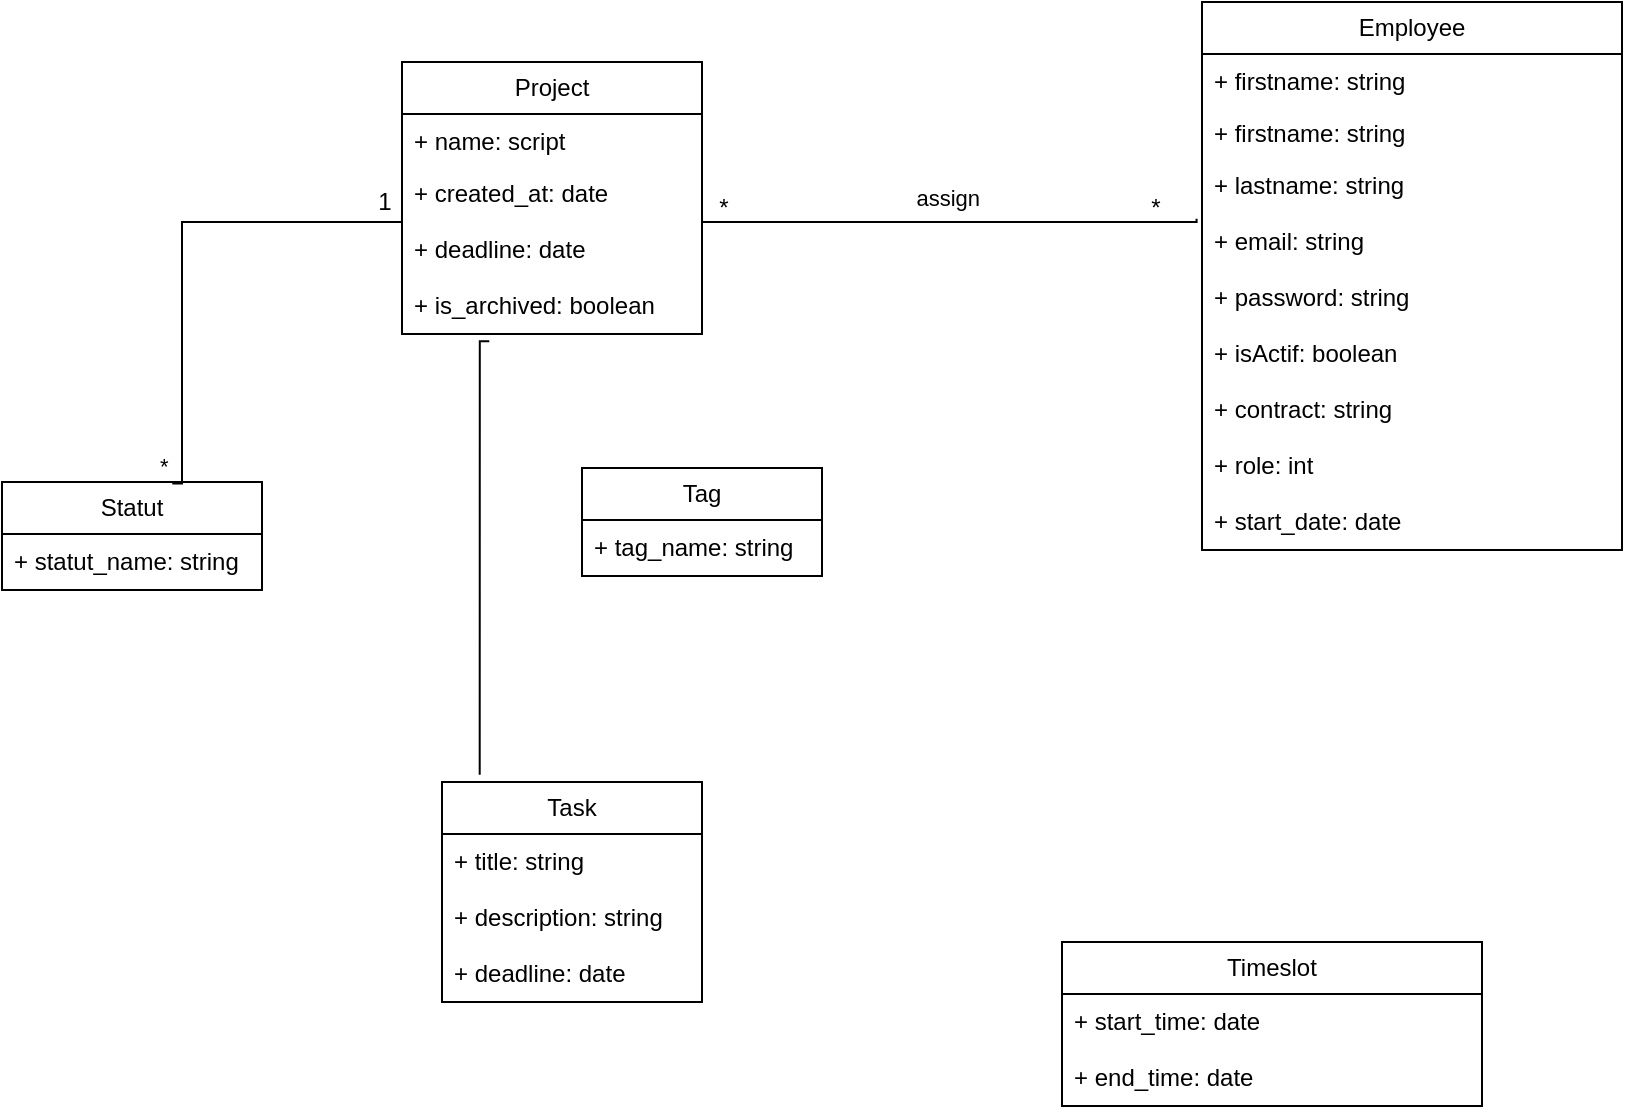 <mxfile version="26.0.11">
  <diagram id="C5RBs43oDa-KdzZeNtuy" name="Page-1">
    <mxGraphModel dx="1290" dy="556" grid="1" gridSize="10" guides="1" tooltips="1" connect="1" arrows="1" fold="1" page="1" pageScale="1" pageWidth="827" pageHeight="1169" math="0" shadow="0">
      <root>
        <mxCell id="WIyWlLk6GJQsqaUBKTNV-0" />
        <mxCell id="WIyWlLk6GJQsqaUBKTNV-1" parent="WIyWlLk6GJQsqaUBKTNV-0" />
        <mxCell id="kQoDp-DeA303PuCBQzwz-1" value="Project" style="swimlane;fontStyle=0;childLayout=stackLayout;horizontal=1;startSize=26;fillColor=none;horizontalStack=0;resizeParent=1;resizeParentMax=0;resizeLast=0;collapsible=1;marginBottom=0;whiteSpace=wrap;html=1;" vertex="1" parent="WIyWlLk6GJQsqaUBKTNV-1">
          <mxGeometry x="200" y="40" width="150" height="136" as="geometry" />
        </mxCell>
        <mxCell id="kQoDp-DeA303PuCBQzwz-2" value="+ name: script" style="text;strokeColor=none;fillColor=none;align=left;verticalAlign=top;spacingLeft=4;spacingRight=4;overflow=hidden;rotatable=0;points=[[0,0.5],[1,0.5]];portConstraint=eastwest;whiteSpace=wrap;html=1;" vertex="1" parent="kQoDp-DeA303PuCBQzwz-1">
          <mxGeometry y="26" width="150" height="26" as="geometry" />
        </mxCell>
        <mxCell id="kQoDp-DeA303PuCBQzwz-7" value="+ created_at: date" style="text;strokeColor=none;fillColor=none;align=left;verticalAlign=top;spacingLeft=4;spacingRight=4;overflow=hidden;rotatable=0;points=[[0,0.5],[1,0.5]];portConstraint=eastwest;whiteSpace=wrap;html=1;" vertex="1" parent="kQoDp-DeA303PuCBQzwz-1">
          <mxGeometry y="52" width="150" height="28" as="geometry" />
        </mxCell>
        <mxCell id="kQoDp-DeA303PuCBQzwz-8" value="+ deadline: date" style="text;strokeColor=none;fillColor=none;align=left;verticalAlign=top;spacingLeft=4;spacingRight=4;overflow=hidden;rotatable=0;points=[[0,0.5],[1,0.5]];portConstraint=eastwest;whiteSpace=wrap;html=1;" vertex="1" parent="kQoDp-DeA303PuCBQzwz-1">
          <mxGeometry y="80" width="150" height="28" as="geometry" />
        </mxCell>
        <mxCell id="kQoDp-DeA303PuCBQzwz-3" value="+ is_archived: boolean" style="text;strokeColor=none;fillColor=none;align=left;verticalAlign=top;spacingLeft=4;spacingRight=4;overflow=hidden;rotatable=0;points=[[0,0.5],[1,0.5]];portConstraint=eastwest;whiteSpace=wrap;html=1;" vertex="1" parent="kQoDp-DeA303PuCBQzwz-1">
          <mxGeometry y="108" width="150" height="28" as="geometry" />
        </mxCell>
        <mxCell id="kQoDp-DeA303PuCBQzwz-9" value="Employee" style="swimlane;fontStyle=0;childLayout=stackLayout;horizontal=1;startSize=26;fillColor=none;horizontalStack=0;resizeParent=1;resizeParentMax=0;resizeLast=0;collapsible=1;marginBottom=0;whiteSpace=wrap;html=1;" vertex="1" parent="WIyWlLk6GJQsqaUBKTNV-1">
          <mxGeometry x="600" y="10" width="210" height="274" as="geometry" />
        </mxCell>
        <mxCell id="kQoDp-DeA303PuCBQzwz-58" value="+ firstname: string" style="text;strokeColor=none;fillColor=none;align=left;verticalAlign=top;spacingLeft=4;spacingRight=4;overflow=hidden;rotatable=0;points=[[0,0.5],[1,0.5]];portConstraint=eastwest;whiteSpace=wrap;html=1;" vertex="1" parent="kQoDp-DeA303PuCBQzwz-9">
          <mxGeometry y="26" width="210" height="26" as="geometry" />
        </mxCell>
        <mxCell id="kQoDp-DeA303PuCBQzwz-10" value="+ firstname: string" style="text;strokeColor=none;fillColor=none;align=left;verticalAlign=top;spacingLeft=4;spacingRight=4;overflow=hidden;rotatable=0;points=[[0,0.5],[1,0.5]];portConstraint=eastwest;whiteSpace=wrap;html=1;" vertex="1" parent="kQoDp-DeA303PuCBQzwz-9">
          <mxGeometry y="52" width="210" height="26" as="geometry" />
        </mxCell>
        <mxCell id="kQoDp-DeA303PuCBQzwz-17" value="+ lastname: string" style="text;strokeColor=none;fillColor=none;align=left;verticalAlign=top;spacingLeft=4;spacingRight=4;overflow=hidden;rotatable=0;points=[[0,0.5],[1,0.5]];portConstraint=eastwest;whiteSpace=wrap;html=1;" vertex="1" parent="kQoDp-DeA303PuCBQzwz-9">
          <mxGeometry y="78" width="210" height="28" as="geometry" />
        </mxCell>
        <mxCell id="kQoDp-DeA303PuCBQzwz-11" value="+ email: string" style="text;strokeColor=none;fillColor=none;align=left;verticalAlign=top;spacingLeft=4;spacingRight=4;overflow=hidden;rotatable=0;points=[[0,0.5],[1,0.5]];portConstraint=eastwest;whiteSpace=wrap;html=1;" vertex="1" parent="kQoDp-DeA303PuCBQzwz-9">
          <mxGeometry y="106" width="210" height="28" as="geometry" />
        </mxCell>
        <mxCell id="kQoDp-DeA303PuCBQzwz-16" value="+ password: string" style="text;strokeColor=none;fillColor=none;align=left;verticalAlign=top;spacingLeft=4;spacingRight=4;overflow=hidden;rotatable=0;points=[[0,0.5],[1,0.5]];portConstraint=eastwest;whiteSpace=wrap;html=1;" vertex="1" parent="kQoDp-DeA303PuCBQzwz-9">
          <mxGeometry y="134" width="210" height="28" as="geometry" />
        </mxCell>
        <mxCell id="kQoDp-DeA303PuCBQzwz-13" value="+ isActif: boolean" style="text;strokeColor=none;fillColor=none;align=left;verticalAlign=top;spacingLeft=4;spacingRight=4;overflow=hidden;rotatable=0;points=[[0,0.5],[1,0.5]];portConstraint=eastwest;whiteSpace=wrap;html=1;" vertex="1" parent="kQoDp-DeA303PuCBQzwz-9">
          <mxGeometry y="162" width="210" height="28" as="geometry" />
        </mxCell>
        <mxCell id="kQoDp-DeA303PuCBQzwz-15" value="+ contract: string" style="text;strokeColor=none;fillColor=none;align=left;verticalAlign=top;spacingLeft=4;spacingRight=4;overflow=hidden;rotatable=0;points=[[0,0.5],[1,0.5]];portConstraint=eastwest;whiteSpace=wrap;html=1;" vertex="1" parent="kQoDp-DeA303PuCBQzwz-9">
          <mxGeometry y="190" width="210" height="28" as="geometry" />
        </mxCell>
        <mxCell id="kQoDp-DeA303PuCBQzwz-14" value="+ role: int" style="text;strokeColor=none;fillColor=none;align=left;verticalAlign=top;spacingLeft=4;spacingRight=4;overflow=hidden;rotatable=0;points=[[0,0.5],[1,0.5]];portConstraint=eastwest;whiteSpace=wrap;html=1;" vertex="1" parent="kQoDp-DeA303PuCBQzwz-9">
          <mxGeometry y="218" width="210" height="28" as="geometry" />
        </mxCell>
        <mxCell id="kQoDp-DeA303PuCBQzwz-12" value="+ start_date: date" style="text;strokeColor=none;fillColor=none;align=left;verticalAlign=top;spacingLeft=4;spacingRight=4;overflow=hidden;rotatable=0;points=[[0,0.5],[1,0.5]];portConstraint=eastwest;whiteSpace=wrap;html=1;" vertex="1" parent="kQoDp-DeA303PuCBQzwz-9">
          <mxGeometry y="246" width="210" height="28" as="geometry" />
        </mxCell>
        <mxCell id="kQoDp-DeA303PuCBQzwz-18" value="Timeslot" style="swimlane;fontStyle=0;childLayout=stackLayout;horizontal=1;startSize=26;fillColor=none;horizontalStack=0;resizeParent=1;resizeParentMax=0;resizeLast=0;collapsible=1;marginBottom=0;whiteSpace=wrap;html=1;" vertex="1" parent="WIyWlLk6GJQsqaUBKTNV-1">
          <mxGeometry x="530" y="480" width="210" height="82" as="geometry" />
        </mxCell>
        <mxCell id="kQoDp-DeA303PuCBQzwz-25" value="+ start_time: date" style="text;strokeColor=none;fillColor=none;align=left;verticalAlign=top;spacingLeft=4;spacingRight=4;overflow=hidden;rotatable=0;points=[[0,0.5],[1,0.5]];portConstraint=eastwest;whiteSpace=wrap;html=1;" vertex="1" parent="kQoDp-DeA303PuCBQzwz-18">
          <mxGeometry y="26" width="210" height="28" as="geometry" />
        </mxCell>
        <mxCell id="kQoDp-DeA303PuCBQzwz-26" value="+ end_time: date" style="text;strokeColor=none;fillColor=none;align=left;verticalAlign=top;spacingLeft=4;spacingRight=4;overflow=hidden;rotatable=0;points=[[0,0.5],[1,0.5]];portConstraint=eastwest;whiteSpace=wrap;html=1;" vertex="1" parent="kQoDp-DeA303PuCBQzwz-18">
          <mxGeometry y="54" width="210" height="28" as="geometry" />
        </mxCell>
        <mxCell id="kQoDp-DeA303PuCBQzwz-27" value="Tag" style="swimlane;fontStyle=0;childLayout=stackLayout;horizontal=1;startSize=26;fillColor=none;horizontalStack=0;resizeParent=1;resizeParentMax=0;resizeLast=0;collapsible=1;marginBottom=0;whiteSpace=wrap;html=1;" vertex="1" parent="WIyWlLk6GJQsqaUBKTNV-1">
          <mxGeometry x="290" y="243" width="120" height="54" as="geometry" />
        </mxCell>
        <mxCell id="kQoDp-DeA303PuCBQzwz-28" value="+ tag_name: string" style="text;strokeColor=none;fillColor=none;align=left;verticalAlign=top;spacingLeft=4;spacingRight=4;overflow=hidden;rotatable=0;points=[[0,0.5],[1,0.5]];portConstraint=eastwest;whiteSpace=wrap;html=1;" vertex="1" parent="kQoDp-DeA303PuCBQzwz-27">
          <mxGeometry y="26" width="120" height="28" as="geometry" />
        </mxCell>
        <mxCell id="kQoDp-DeA303PuCBQzwz-30" value="Task" style="swimlane;fontStyle=0;childLayout=stackLayout;horizontal=1;startSize=26;fillColor=none;horizontalStack=0;resizeParent=1;resizeParentMax=0;resizeLast=0;collapsible=1;marginBottom=0;whiteSpace=wrap;html=1;" vertex="1" parent="WIyWlLk6GJQsqaUBKTNV-1">
          <mxGeometry x="220" y="400" width="130" height="110" as="geometry" />
        </mxCell>
        <mxCell id="kQoDp-DeA303PuCBQzwz-33" value="+ title: string" style="text;strokeColor=none;fillColor=none;align=left;verticalAlign=top;spacingLeft=4;spacingRight=4;overflow=hidden;rotatable=0;points=[[0,0.5],[1,0.5]];portConstraint=eastwest;whiteSpace=wrap;html=1;" vertex="1" parent="kQoDp-DeA303PuCBQzwz-30">
          <mxGeometry y="26" width="130" height="28" as="geometry" />
        </mxCell>
        <mxCell id="kQoDp-DeA303PuCBQzwz-32" value="+ description: string" style="text;strokeColor=none;fillColor=none;align=left;verticalAlign=top;spacingLeft=4;spacingRight=4;overflow=hidden;rotatable=0;points=[[0,0.5],[1,0.5]];portConstraint=eastwest;whiteSpace=wrap;html=1;" vertex="1" parent="kQoDp-DeA303PuCBQzwz-30">
          <mxGeometry y="54" width="130" height="28" as="geometry" />
        </mxCell>
        <mxCell id="kQoDp-DeA303PuCBQzwz-31" value="+ deadline: date" style="text;strokeColor=none;fillColor=none;align=left;verticalAlign=top;spacingLeft=4;spacingRight=4;overflow=hidden;rotatable=0;points=[[0,0.5],[1,0.5]];portConstraint=eastwest;whiteSpace=wrap;html=1;" vertex="1" parent="kQoDp-DeA303PuCBQzwz-30">
          <mxGeometry y="82" width="130" height="28" as="geometry" />
        </mxCell>
        <mxCell id="kQoDp-DeA303PuCBQzwz-34" value="Statut" style="swimlane;fontStyle=0;childLayout=stackLayout;horizontal=1;startSize=26;fillColor=none;horizontalStack=0;resizeParent=1;resizeParentMax=0;resizeLast=0;collapsible=1;marginBottom=0;whiteSpace=wrap;html=1;" vertex="1" parent="WIyWlLk6GJQsqaUBKTNV-1">
          <mxGeometry y="250" width="130" height="54" as="geometry" />
        </mxCell>
        <mxCell id="kQoDp-DeA303PuCBQzwz-35" value="+ statut_name: string" style="text;strokeColor=none;fillColor=none;align=left;verticalAlign=top;spacingLeft=4;spacingRight=4;overflow=hidden;rotatable=0;points=[[0,0.5],[1,0.5]];portConstraint=eastwest;whiteSpace=wrap;html=1;" vertex="1" parent="kQoDp-DeA303PuCBQzwz-34">
          <mxGeometry y="26" width="130" height="28" as="geometry" />
        </mxCell>
        <mxCell id="kQoDp-DeA303PuCBQzwz-43" value="" style="endArrow=none;html=1;edgeStyle=orthogonalEdgeStyle;rounded=0;entryX=0.655;entryY=0.015;entryDx=0;entryDy=0;entryPerimeter=0;" edge="1" parent="WIyWlLk6GJQsqaUBKTNV-1">
          <mxGeometry relative="1" as="geometry">
            <mxPoint x="200" y="90" as="sourcePoint" />
            <mxPoint x="85.15" y="250.81" as="targetPoint" />
            <Array as="points">
              <mxPoint x="200" y="120" />
              <mxPoint x="90" y="120" />
              <mxPoint x="90" y="251" />
            </Array>
          </mxGeometry>
        </mxCell>
        <mxCell id="kQoDp-DeA303PuCBQzwz-48" value="*" style="edgeLabel;resizable=0;html=1;align=left;verticalAlign=bottom;" connectable="0" vertex="1" parent="WIyWlLk6GJQsqaUBKTNV-1">
          <mxGeometry x="81.0" y="243.004" as="geometry">
            <mxPoint x="-4" y="7" as="offset" />
          </mxGeometry>
        </mxCell>
        <mxCell id="kQoDp-DeA303PuCBQzwz-49" value="1" style="text;html=1;align=center;verticalAlign=middle;resizable=0;points=[];autosize=1;strokeColor=none;fillColor=none;" vertex="1" parent="WIyWlLk6GJQsqaUBKTNV-1">
          <mxGeometry x="176" y="95" width="30" height="30" as="geometry" />
        </mxCell>
        <mxCell id="kQoDp-DeA303PuCBQzwz-52" value="" style="endArrow=none;html=1;edgeStyle=orthogonalEdgeStyle;rounded=0;entryX=-0.013;entryY=0.086;entryDx=0;entryDy=0;entryPerimeter=0;" edge="1" parent="WIyWlLk6GJQsqaUBKTNV-1" target="kQoDp-DeA303PuCBQzwz-11">
          <mxGeometry relative="1" as="geometry">
            <mxPoint x="350" y="90" as="sourcePoint" />
            <mxPoint x="500" y="90" as="targetPoint" />
            <Array as="points">
              <mxPoint x="350" y="90" />
              <mxPoint x="350" y="120" />
              <mxPoint x="597" y="120" />
            </Array>
          </mxGeometry>
        </mxCell>
        <mxCell id="kQoDp-DeA303PuCBQzwz-59" value="assign" style="edgeLabel;resizable=0;html=1;align=right;verticalAlign=bottom;" connectable="0" vertex="1" parent="WIyWlLk6GJQsqaUBKTNV-1">
          <mxGeometry x="607.27" y="147.0" as="geometry">
            <mxPoint x="-118" y="-31" as="offset" />
          </mxGeometry>
        </mxCell>
        <mxCell id="kQoDp-DeA303PuCBQzwz-60" value="*" style="text;strokeColor=none;align=center;fillColor=none;html=1;verticalAlign=middle;whiteSpace=wrap;rounded=0;" vertex="1" parent="WIyWlLk6GJQsqaUBKTNV-1">
          <mxGeometry x="331" y="98" width="60" height="30" as="geometry" />
        </mxCell>
        <mxCell id="kQoDp-DeA303PuCBQzwz-61" value="*" style="text;strokeColor=none;align=center;fillColor=none;html=1;verticalAlign=middle;whiteSpace=wrap;rounded=0;" vertex="1" parent="WIyWlLk6GJQsqaUBKTNV-1">
          <mxGeometry x="547.27" y="98" width="60" height="30" as="geometry" />
        </mxCell>
        <mxCell id="kQoDp-DeA303PuCBQzwz-74" value="" style="endArrow=none;html=1;edgeStyle=orthogonalEdgeStyle;rounded=0;entryX=0.145;entryY=-0.033;entryDx=0;entryDy=0;entryPerimeter=0;exitX=0.291;exitY=1.129;exitDx=0;exitDy=0;exitPerimeter=0;" edge="1" parent="WIyWlLk6GJQsqaUBKTNV-1" source="kQoDp-DeA303PuCBQzwz-3" target="kQoDp-DeA303PuCBQzwz-30">
          <mxGeometry relative="1" as="geometry">
            <mxPoint x="210" y="210" as="sourcePoint" />
            <mxPoint x="370" y="210" as="targetPoint" />
            <Array as="points">
              <mxPoint x="239" y="180" />
            </Array>
          </mxGeometry>
        </mxCell>
      </root>
    </mxGraphModel>
  </diagram>
</mxfile>
